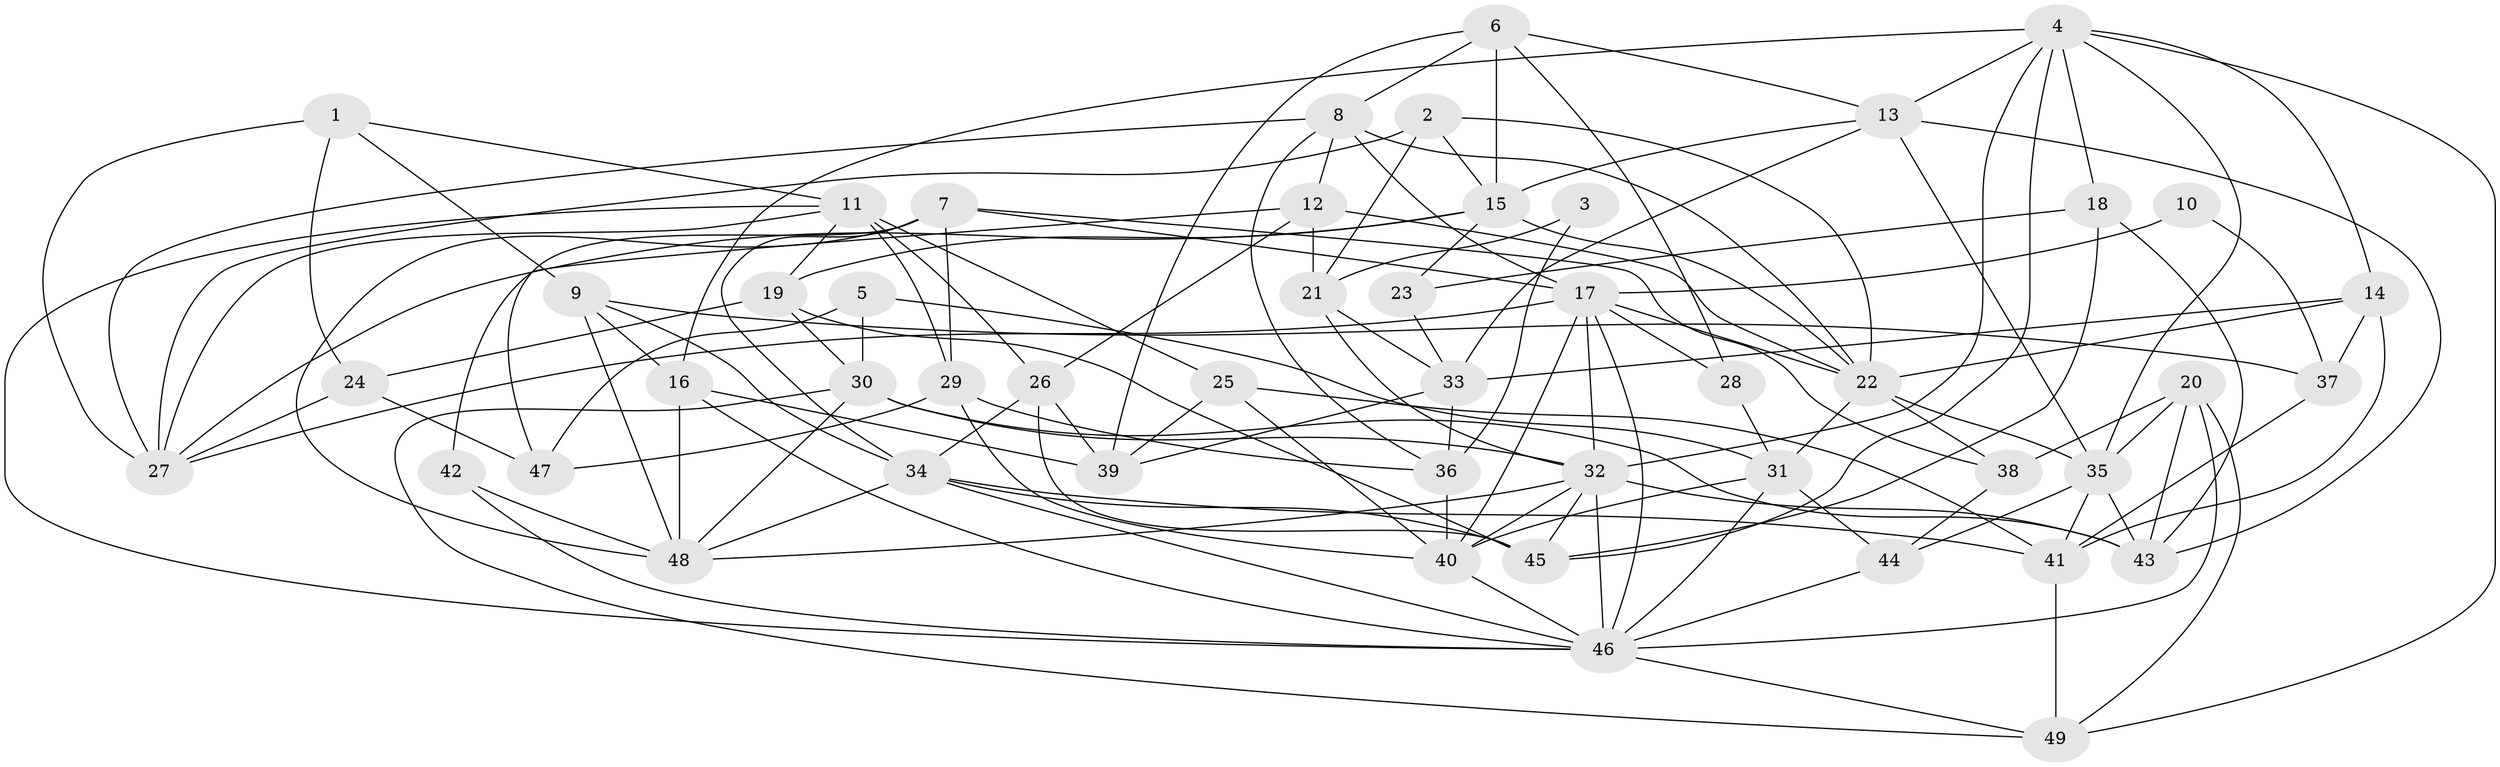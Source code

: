 // original degree distribution, {4: 0.29896907216494845, 7: 0.030927835051546393, 6: 0.05154639175257732, 3: 0.23711340206185566, 2: 0.12371134020618557, 5: 0.24742268041237114, 8: 0.010309278350515464}
// Generated by graph-tools (version 1.1) at 2025/02/03/09/25 03:02:02]
// undirected, 49 vertices, 133 edges
graph export_dot {
graph [start="1"]
  node [color=gray90,style=filled];
  1;
  2;
  3;
  4;
  5;
  6;
  7;
  8;
  9;
  10;
  11;
  12;
  13;
  14;
  15;
  16;
  17;
  18;
  19;
  20;
  21;
  22;
  23;
  24;
  25;
  26;
  27;
  28;
  29;
  30;
  31;
  32;
  33;
  34;
  35;
  36;
  37;
  38;
  39;
  40;
  41;
  42;
  43;
  44;
  45;
  46;
  47;
  48;
  49;
  1 -- 9 [weight=1.0];
  1 -- 11 [weight=1.0];
  1 -- 24 [weight=1.0];
  1 -- 27 [weight=1.0];
  2 -- 15 [weight=1.0];
  2 -- 21 [weight=1.0];
  2 -- 22 [weight=1.0];
  2 -- 27 [weight=2.0];
  3 -- 21 [weight=1.0];
  3 -- 36 [weight=1.0];
  4 -- 13 [weight=1.0];
  4 -- 14 [weight=1.0];
  4 -- 16 [weight=1.0];
  4 -- 18 [weight=1.0];
  4 -- 32 [weight=1.0];
  4 -- 35 [weight=1.0];
  4 -- 45 [weight=1.0];
  4 -- 49 [weight=1.0];
  5 -- 30 [weight=1.0];
  5 -- 31 [weight=1.0];
  5 -- 47 [weight=1.0];
  6 -- 8 [weight=1.0];
  6 -- 13 [weight=1.0];
  6 -- 15 [weight=1.0];
  6 -- 28 [weight=1.0];
  6 -- 39 [weight=1.0];
  7 -- 17 [weight=1.0];
  7 -- 29 [weight=1.0];
  7 -- 34 [weight=1.0];
  7 -- 38 [weight=1.0];
  7 -- 47 [weight=1.0];
  7 -- 48 [weight=1.0];
  8 -- 12 [weight=1.0];
  8 -- 17 [weight=1.0];
  8 -- 22 [weight=2.0];
  8 -- 27 [weight=1.0];
  8 -- 36 [weight=1.0];
  9 -- 16 [weight=1.0];
  9 -- 34 [weight=1.0];
  9 -- 37 [weight=1.0];
  9 -- 48 [weight=1.0];
  10 -- 17 [weight=1.0];
  10 -- 37 [weight=1.0];
  11 -- 19 [weight=1.0];
  11 -- 25 [weight=2.0];
  11 -- 26 [weight=1.0];
  11 -- 27 [weight=1.0];
  11 -- 29 [weight=1.0];
  11 -- 46 [weight=1.0];
  12 -- 21 [weight=1.0];
  12 -- 22 [weight=1.0];
  12 -- 26 [weight=1.0];
  12 -- 42 [weight=1.0];
  13 -- 15 [weight=1.0];
  13 -- 33 [weight=1.0];
  13 -- 35 [weight=1.0];
  13 -- 43 [weight=1.0];
  14 -- 22 [weight=1.0];
  14 -- 33 [weight=2.0];
  14 -- 37 [weight=1.0];
  14 -- 41 [weight=1.0];
  15 -- 19 [weight=1.0];
  15 -- 22 [weight=1.0];
  15 -- 23 [weight=1.0];
  15 -- 27 [weight=1.0];
  16 -- 39 [weight=1.0];
  16 -- 46 [weight=1.0];
  16 -- 48 [weight=1.0];
  17 -- 22 [weight=1.0];
  17 -- 27 [weight=1.0];
  17 -- 28 [weight=1.0];
  17 -- 32 [weight=1.0];
  17 -- 40 [weight=1.0];
  17 -- 46 [weight=1.0];
  18 -- 23 [weight=1.0];
  18 -- 43 [weight=1.0];
  18 -- 45 [weight=1.0];
  19 -- 24 [weight=2.0];
  19 -- 30 [weight=2.0];
  19 -- 45 [weight=1.0];
  20 -- 35 [weight=1.0];
  20 -- 38 [weight=1.0];
  20 -- 43 [weight=1.0];
  20 -- 46 [weight=1.0];
  20 -- 49 [weight=1.0];
  21 -- 32 [weight=1.0];
  21 -- 33 [weight=1.0];
  22 -- 31 [weight=2.0];
  22 -- 35 [weight=1.0];
  22 -- 38 [weight=1.0];
  23 -- 33 [weight=1.0];
  24 -- 27 [weight=1.0];
  24 -- 47 [weight=1.0];
  25 -- 39 [weight=1.0];
  25 -- 40 [weight=1.0];
  25 -- 41 [weight=1.0];
  26 -- 34 [weight=1.0];
  26 -- 39 [weight=1.0];
  26 -- 45 [weight=1.0];
  28 -- 31 [weight=1.0];
  29 -- 36 [weight=1.0];
  29 -- 40 [weight=2.0];
  29 -- 47 [weight=2.0];
  30 -- 32 [weight=1.0];
  30 -- 43 [weight=1.0];
  30 -- 48 [weight=1.0];
  30 -- 49 [weight=1.0];
  31 -- 40 [weight=1.0];
  31 -- 44 [weight=1.0];
  31 -- 46 [weight=1.0];
  32 -- 40 [weight=1.0];
  32 -- 43 [weight=1.0];
  32 -- 45 [weight=1.0];
  32 -- 46 [weight=1.0];
  32 -- 48 [weight=1.0];
  33 -- 36 [weight=1.0];
  33 -- 39 [weight=1.0];
  34 -- 41 [weight=1.0];
  34 -- 45 [weight=1.0];
  34 -- 46 [weight=1.0];
  34 -- 48 [weight=2.0];
  35 -- 41 [weight=1.0];
  35 -- 43 [weight=1.0];
  35 -- 44 [weight=1.0];
  36 -- 40 [weight=1.0];
  37 -- 41 [weight=1.0];
  38 -- 44 [weight=1.0];
  40 -- 46 [weight=1.0];
  41 -- 49 [weight=1.0];
  42 -- 46 [weight=1.0];
  42 -- 48 [weight=2.0];
  44 -- 46 [weight=1.0];
  46 -- 49 [weight=1.0];
}
